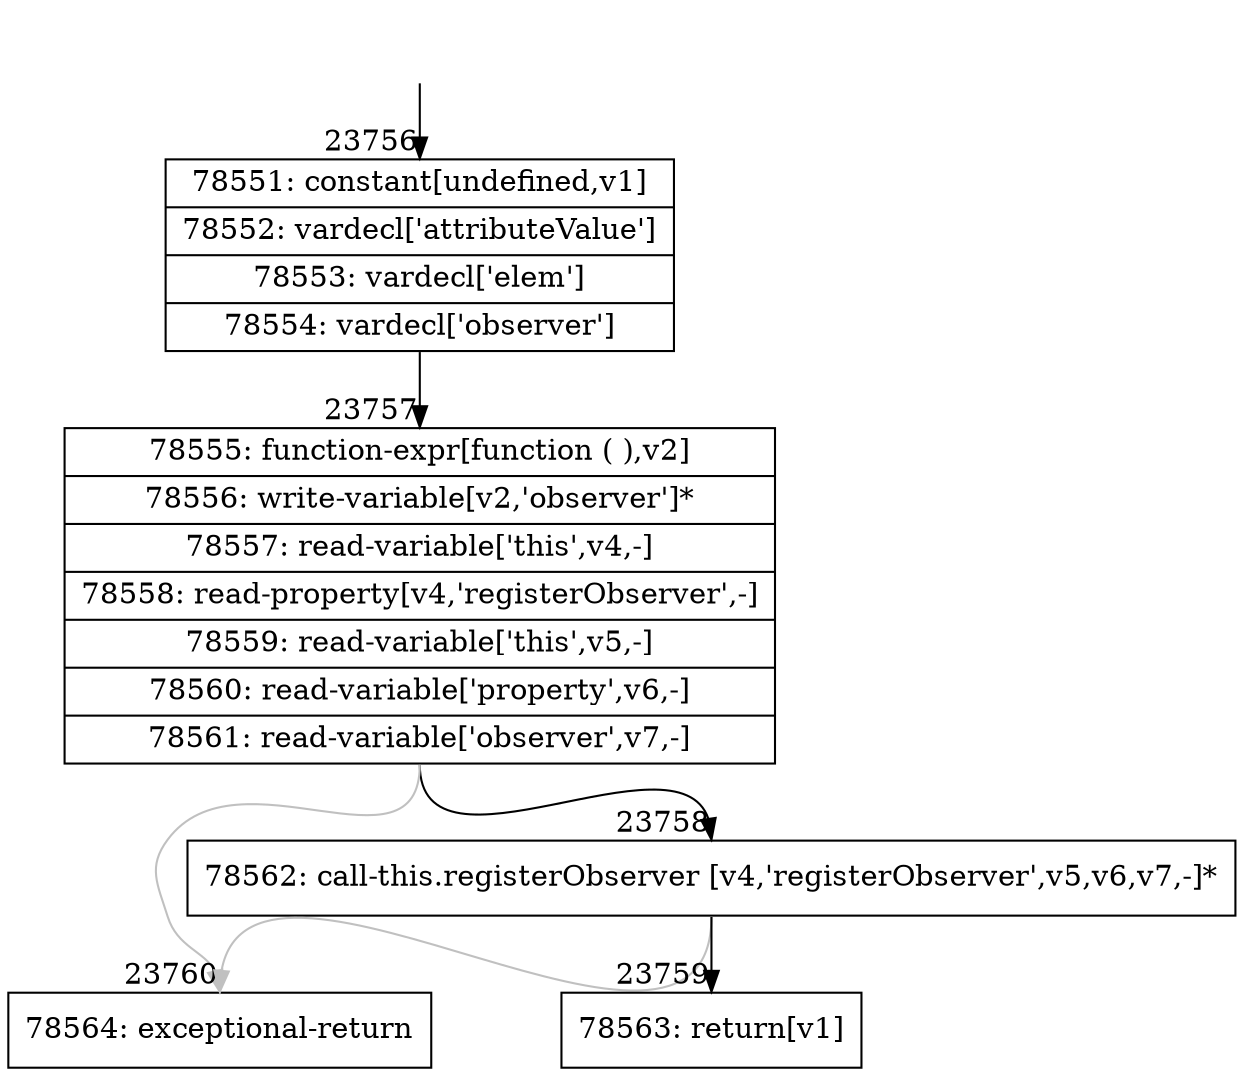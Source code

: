 digraph {
rankdir="TD"
BB_entry2076[shape=none,label=""];
BB_entry2076 -> BB23756 [tailport=s, headport=n, headlabel="    23756"]
BB23756 [shape=record label="{78551: constant[undefined,v1]|78552: vardecl['attributeValue']|78553: vardecl['elem']|78554: vardecl['observer']}" ] 
BB23756 -> BB23757 [tailport=s, headport=n, headlabel="      23757"]
BB23757 [shape=record label="{78555: function-expr[function ( ),v2]|78556: write-variable[v2,'observer']*|78557: read-variable['this',v4,-]|78558: read-property[v4,'registerObserver',-]|78559: read-variable['this',v5,-]|78560: read-variable['property',v6,-]|78561: read-variable['observer',v7,-]}" ] 
BB23757 -> BB23758 [tailport=s, headport=n, headlabel="      23758"]
BB23757 -> BB23760 [tailport=s, headport=n, color=gray, headlabel="      23760"]
BB23758 [shape=record label="{78562: call-this.registerObserver [v4,'registerObserver',v5,v6,v7,-]*}" ] 
BB23758 -> BB23759 [tailport=s, headport=n, headlabel="      23759"]
BB23758 -> BB23760 [tailport=s, headport=n, color=gray]
BB23759 [shape=record label="{78563: return[v1]}" ] 
BB23760 [shape=record label="{78564: exceptional-return}" ] 
//#$~ 44889
}
